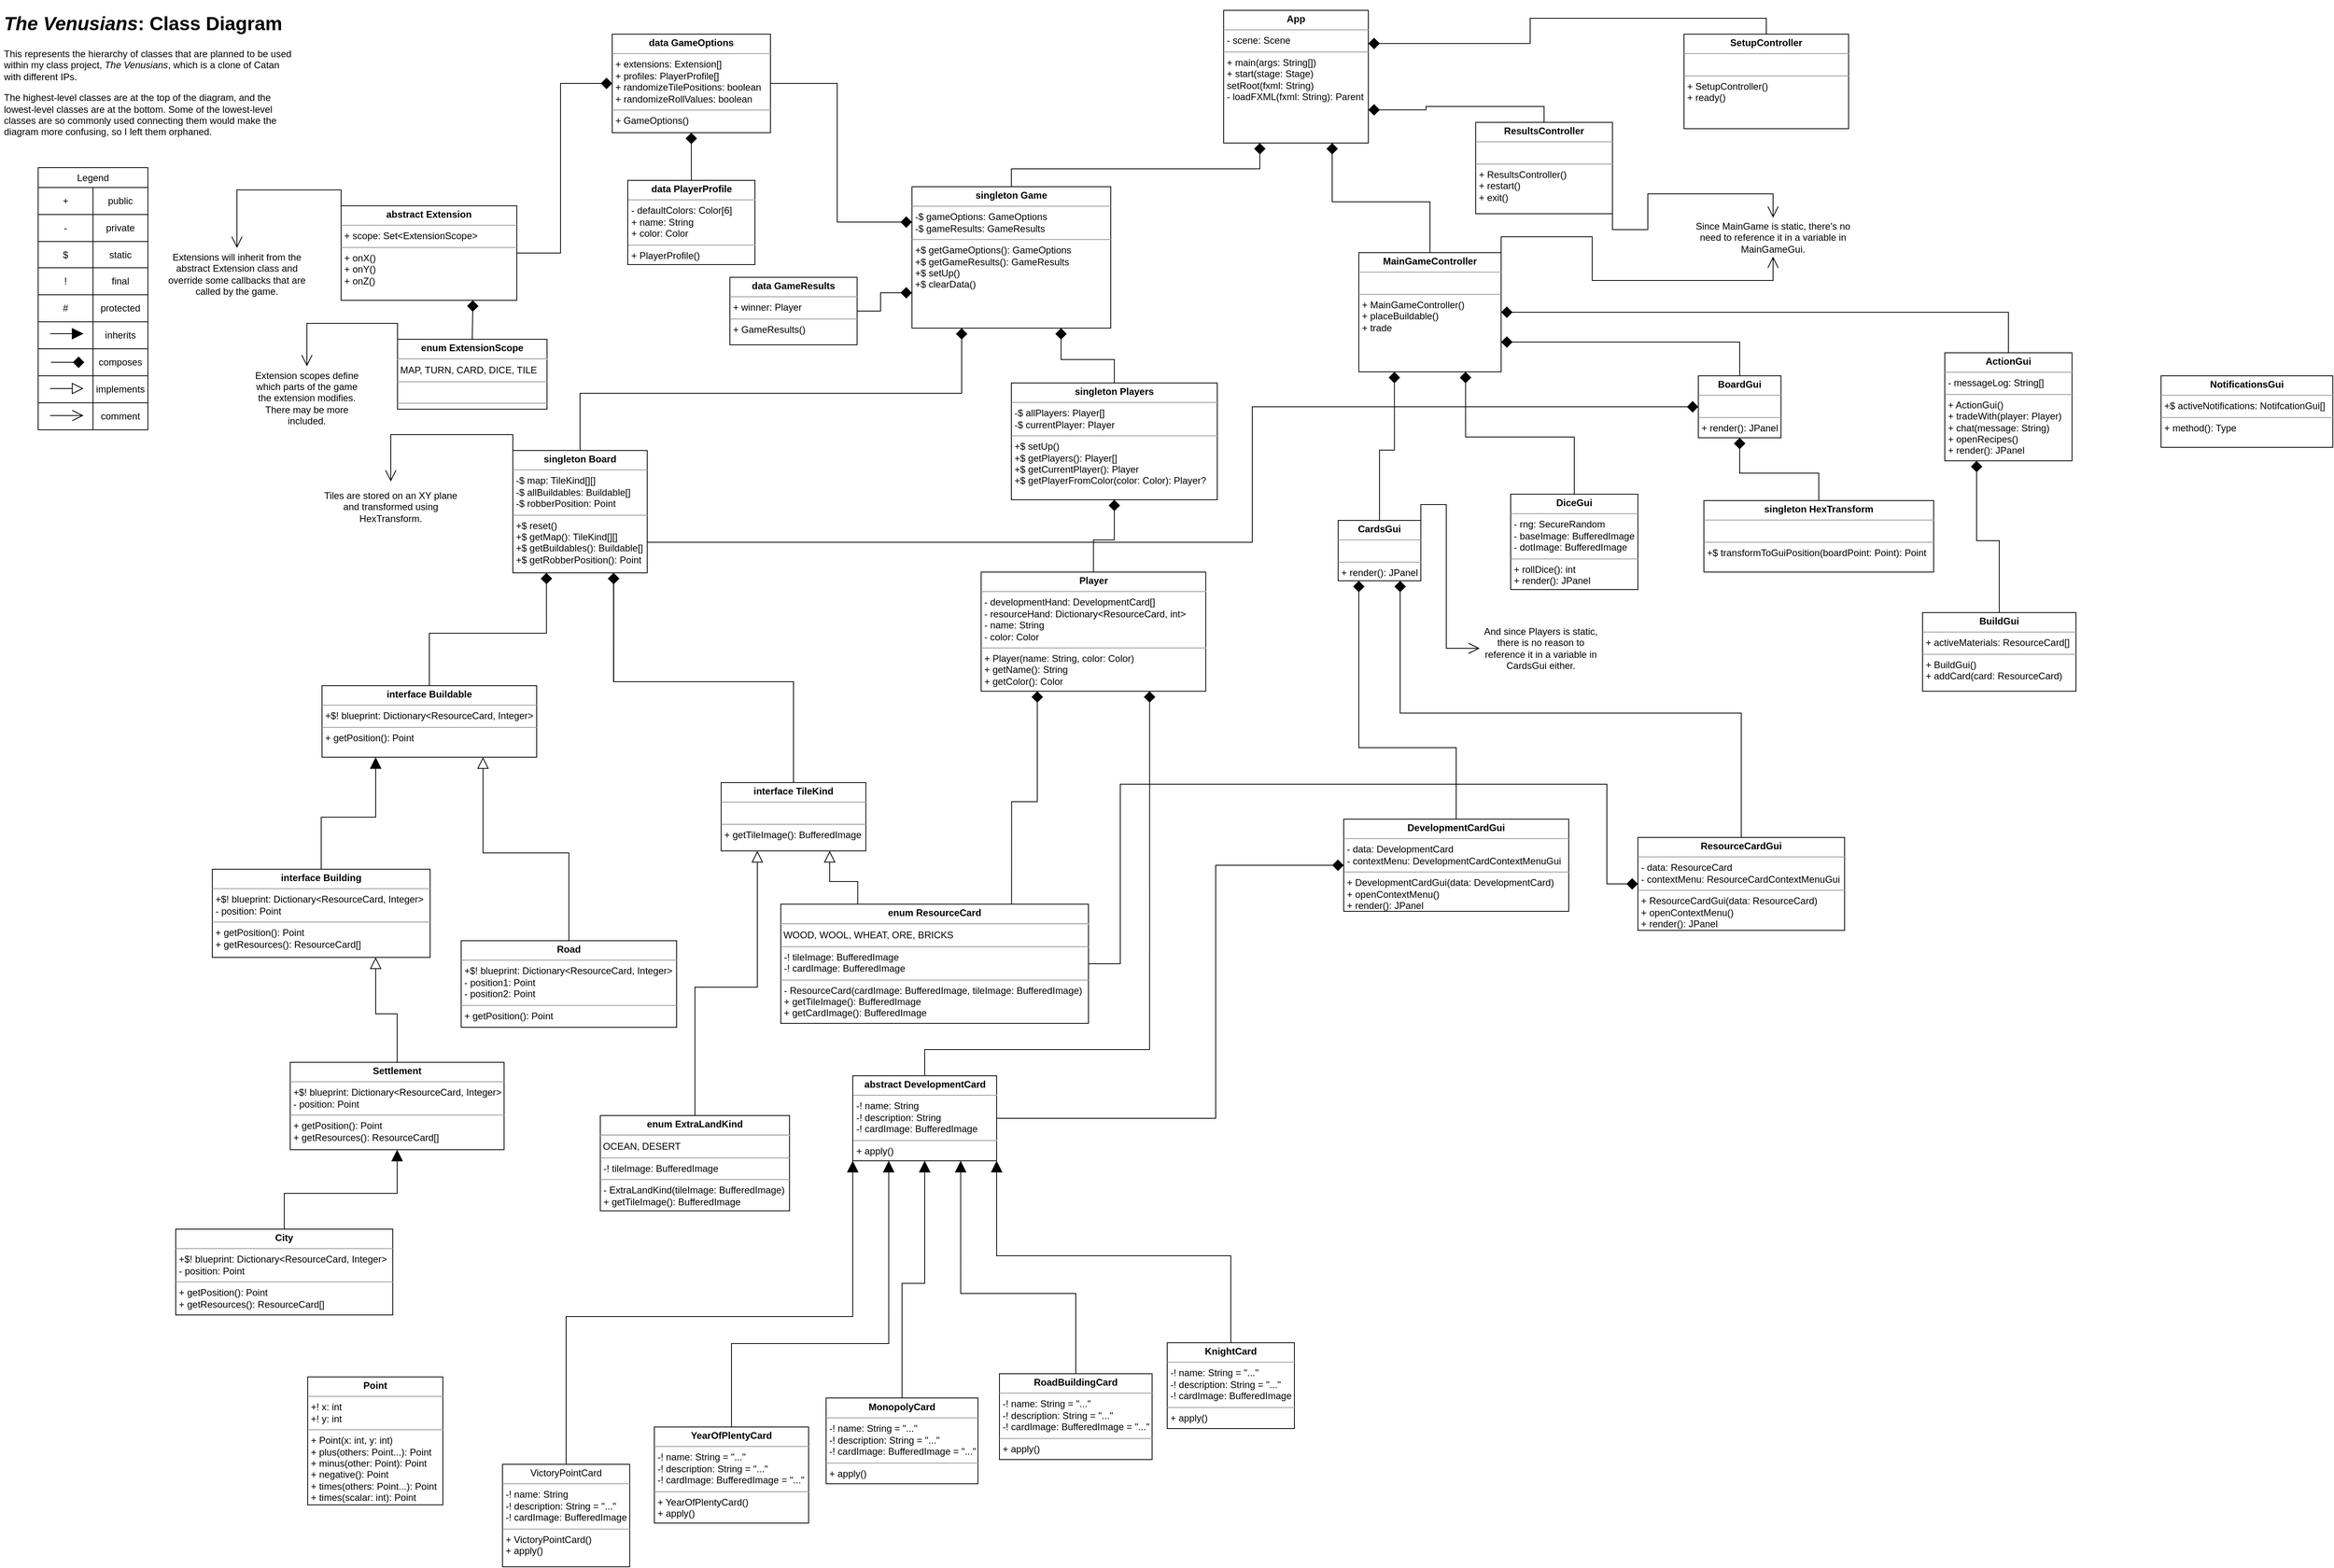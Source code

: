 <mxfile version="15.4.0" type="device"><diagram id="CgwqwNtEmb3e3rUDfWyx" name="Page-1"><mxGraphModel dx="714" dy="535" grid="0" gridSize="10" guides="1" tooltips="1" connect="1" arrows="1" fold="1" page="1" pageScale="1" pageWidth="1654" pageHeight="2338" math="0" shadow="0"><root><mxCell id="0"/><mxCell id="1" parent="0"/><mxCell id="dPyYBW3zbcXBtMufSd-f-1" value="&lt;p style=&quot;margin: 0px ; margin-top: 4px ; text-align: center&quot;&gt;&lt;b&gt;App&lt;/b&gt;&lt;/p&gt;&lt;hr size=&quot;1&quot;&gt;&lt;p style=&quot;margin: 0px ; margin-left: 4px&quot;&gt;- scene: Scene&lt;/p&gt;&lt;hr size=&quot;1&quot;&gt;&lt;p style=&quot;margin: 0px ; margin-left: 4px&quot;&gt;+ main(args: String[])&lt;br&gt;&lt;/p&gt;&lt;p style=&quot;margin: 0px ; margin-left: 4px&quot;&gt;+ start(stage: Stage)&lt;/p&gt;&lt;p style=&quot;margin: 0px ; margin-left: 4px&quot;&gt;setRoot(fxml: String)&lt;/p&gt;&lt;p style=&quot;margin: 0px ; margin-left: 4px&quot;&gt;- loadFXML(fxml: String): Parent&lt;/p&gt;" style="verticalAlign=top;align=left;overflow=fill;fontSize=12;fontFamily=Helvetica;html=1;" parent="1" vertex="1"><mxGeometry x="1558" y="30" width="182" height="167" as="geometry"/></mxCell><mxCell id="dPyYBW3zbcXBtMufSd-f-11" style="edgeStyle=orthogonalEdgeStyle;rounded=0;orthogonalLoop=1;jettySize=auto;html=1;exitX=0.5;exitY=0;exitDx=0;exitDy=0;entryX=0.25;entryY=1;entryDx=0;entryDy=0;endArrow=diamond;endFill=1;startSize=6;endSize=12;" parent="1" source="dPyYBW3zbcXBtMufSd-f-2" target="dPyYBW3zbcXBtMufSd-f-1" edge="1"><mxGeometry relative="1" as="geometry"/></mxCell><mxCell id="dPyYBW3zbcXBtMufSd-f-2" value="&lt;p style=&quot;margin: 0px ; margin-top: 4px ; text-align: center&quot;&gt;&lt;b&gt;singleton Game&lt;/b&gt;&lt;/p&gt;&lt;hr size=&quot;1&quot;&gt;&lt;p style=&quot;margin: 0px ; margin-left: 4px&quot;&gt;-$ gameOptions: GameOptions&lt;/p&gt;&lt;p style=&quot;margin: 0px ; margin-left: 4px&quot;&gt;-$ gameResults: GameResults&lt;/p&gt;&lt;hr size=&quot;1&quot;&gt;&lt;p style=&quot;margin: 0px ; margin-left: 4px&quot;&gt;+$ getGameOptions(): GameOptions&lt;/p&gt;&lt;p style=&quot;margin: 0px ; margin-left: 4px&quot;&gt;+$ getGameResults(): GameResults&lt;/p&gt;&lt;p style=&quot;margin: 0px ; margin-left: 4px&quot;&gt;+$ setUp()&lt;/p&gt;&lt;p style=&quot;margin: 0px ; margin-left: 4px&quot;&gt;+$ clearData()&lt;/p&gt;" style="verticalAlign=top;align=left;overflow=fill;fontSize=12;fontFamily=Helvetica;html=1;" parent="1" vertex="1"><mxGeometry x="1166" y="252" width="250" height="178" as="geometry"/></mxCell><mxCell id="dPyYBW3zbcXBtMufSd-f-10" style="edgeStyle=orthogonalEdgeStyle;rounded=0;orthogonalLoop=1;jettySize=auto;html=1;exitX=0.5;exitY=0;exitDx=0;exitDy=0;entryX=0.25;entryY=1;entryDx=0;entryDy=0;endArrow=diamond;endFill=1;startSize=6;endSize=12;" parent="1" source="dPyYBW3zbcXBtMufSd-f-3" target="dPyYBW3zbcXBtMufSd-f-2" edge="1"><mxGeometry relative="1" as="geometry"/></mxCell><mxCell id="lQb-4pIWXaa014ZYQfIH-14" style="edgeStyle=orthogonalEdgeStyle;rounded=0;orthogonalLoop=1;jettySize=auto;html=1;exitX=1;exitY=0.75;exitDx=0;exitDy=0;entryX=0;entryY=0.5;entryDx=0;entryDy=0;endArrow=diamond;endFill=1;endSize=12;" parent="1" source="dPyYBW3zbcXBtMufSd-f-3" target="dPyYBW3zbcXBtMufSd-f-30" edge="1"><mxGeometry relative="1" as="geometry"><Array as="points"><mxPoint x="1594" y="699"/><mxPoint x="1594" y="529"/></Array></mxGeometry></mxCell><mxCell id="lQb-4pIWXaa014ZYQfIH-18" style="edgeStyle=orthogonalEdgeStyle;rounded=0;orthogonalLoop=1;jettySize=auto;html=1;exitX=0;exitY=0;exitDx=0;exitDy=0;entryX=0.5;entryY=0;entryDx=0;entryDy=0;endArrow=open;endFill=0;endSize=12;" parent="1" source="dPyYBW3zbcXBtMufSd-f-3" target="lQb-4pIWXaa014ZYQfIH-17" edge="1"><mxGeometry relative="1" as="geometry"/></mxCell><mxCell id="dPyYBW3zbcXBtMufSd-f-3" value="&lt;p style=&quot;margin: 0px ; margin-top: 4px ; text-align: center&quot;&gt;&lt;b&gt;singleton Board&lt;/b&gt;&lt;/p&gt;&lt;hr size=&quot;1&quot;&gt;&lt;p style=&quot;margin: 0px ; margin-left: 4px&quot;&gt;-$ map: TileKind[][]&lt;/p&gt;&lt;p style=&quot;margin: 0px ; margin-left: 4px&quot;&gt;-$ allBuildables: Buildable[]&lt;/p&gt;&lt;p style=&quot;margin: 0px ; margin-left: 4px&quot;&gt;-$ robberPosition: Point&lt;/p&gt;&lt;hr size=&quot;1&quot;&gt;&lt;p style=&quot;margin: 0px ; margin-left: 4px&quot;&gt;+$ reset()&lt;/p&gt;&lt;p style=&quot;margin: 0px ; margin-left: 4px&quot;&gt;+$ getMap(): TileKind[][]&lt;/p&gt;&lt;p style=&quot;margin: 0px ; margin-left: 4px&quot;&gt;+$ getBuildables(): Buildable[]&lt;/p&gt;&lt;p style=&quot;margin: 0px ; margin-left: 4px&quot;&gt;+$ getRobberPosition(): Point&lt;/p&gt;" style="verticalAlign=top;align=left;overflow=fill;fontSize=12;fontFamily=Helvetica;html=1;" parent="1" vertex="1"><mxGeometry x="664" y="584" width="169" height="154" as="geometry"/></mxCell><mxCell id="dPyYBW3zbcXBtMufSd-f-7" style="edgeStyle=orthogonalEdgeStyle;rounded=0;orthogonalLoop=1;jettySize=auto;html=1;exitX=0.5;exitY=0;exitDx=0;exitDy=0;entryX=0.5;entryY=1;entryDx=0;entryDy=0;endArrow=diamond;endFill=1;startSize=6;endSize=12;" parent="1" source="dPyYBW3zbcXBtMufSd-f-4" target="dPyYBW3zbcXBtMufSd-f-5" edge="1"><mxGeometry relative="1" as="geometry"/></mxCell><mxCell id="dPyYBW3zbcXBtMufSd-f-4" value="&lt;p style=&quot;margin: 0px ; margin-top: 4px ; text-align: center&quot;&gt;&lt;b&gt;Player&lt;/b&gt;&lt;/p&gt;&lt;hr size=&quot;1&quot;&gt;&lt;p style=&quot;margin: 0px ; margin-left: 4px&quot;&gt;- developmentHand: DevelopmentCard[]&lt;/p&gt;&lt;p style=&quot;margin: 0px ; margin-left: 4px&quot;&gt;- resourceHand: Dictionary&amp;lt;ResourceCard, int&amp;gt;&lt;/p&gt;&lt;p style=&quot;margin: 0px ; margin-left: 4px&quot;&gt;- name: String&lt;/p&gt;&lt;p style=&quot;margin: 0px ; margin-left: 4px&quot;&gt;- color: Color&lt;/p&gt;&lt;hr size=&quot;1&quot;&gt;&lt;p style=&quot;margin: 0px ; margin-left: 4px&quot;&gt;+ Player(name: String, color: Color)&lt;/p&gt;&lt;p style=&quot;margin: 0px ; margin-left: 4px&quot;&gt;+ getName(): String&lt;/p&gt;&lt;p style=&quot;margin: 0px ; margin-left: 4px&quot;&gt;+ getColor(): Color&lt;/p&gt;" style="verticalAlign=top;align=left;overflow=fill;fontSize=12;fontFamily=Helvetica;html=1;" parent="1" vertex="1"><mxGeometry x="1253" y="737" width="282.5" height="150" as="geometry"/></mxCell><mxCell id="dPyYBW3zbcXBtMufSd-f-8" style="edgeStyle=orthogonalEdgeStyle;rounded=0;orthogonalLoop=1;jettySize=auto;html=1;exitX=0.5;exitY=0;exitDx=0;exitDy=0;entryX=0.75;entryY=1;entryDx=0;entryDy=0;endArrow=diamond;endFill=1;startSize=6;endSize=12;" parent="1" source="dPyYBW3zbcXBtMufSd-f-5" target="dPyYBW3zbcXBtMufSd-f-2" edge="1"><mxGeometry relative="1" as="geometry"/></mxCell><mxCell id="dPyYBW3zbcXBtMufSd-f-5" value="&lt;p style=&quot;margin: 0px ; margin-top: 4px ; text-align: center&quot;&gt;&lt;b&gt;singleton Players&lt;/b&gt;&lt;/p&gt;&lt;hr size=&quot;1&quot;&gt;&lt;p style=&quot;margin: 0px ; margin-left: 4px&quot;&gt;-$ allPlayers: Player[]&lt;/p&gt;&lt;p style=&quot;margin: 0px ; margin-left: 4px&quot;&gt;-$ currentPlayer: Player&lt;/p&gt;&lt;hr size=&quot;1&quot;&gt;&lt;p style=&quot;margin: 0px ; margin-left: 4px&quot;&gt;&lt;span&gt;+$ setUp()&lt;/span&gt;&lt;br&gt;&lt;/p&gt;&lt;p style=&quot;margin: 0px ; margin-left: 4px&quot;&gt;+$ getPlayers(): Player[]&lt;/p&gt;&lt;p style=&quot;margin: 0px ; margin-left: 4px&quot;&gt;+$ getCurrentPlayer(): Player&lt;/p&gt;&lt;p style=&quot;margin: 0px ; margin-left: 4px&quot;&gt;+$ getPlayerFromColor(color: Color): Player?&lt;/p&gt;" style="verticalAlign=top;align=left;overflow=fill;fontSize=12;fontFamily=Helvetica;html=1;" parent="1" vertex="1"><mxGeometry x="1291" y="499" width="259" height="147" as="geometry"/></mxCell><mxCell id="dPyYBW3zbcXBtMufSd-f-9" value="&lt;p style=&quot;margin: 0px ; margin-top: 4px ; text-align: center&quot;&gt;&lt;b&gt;Point&lt;/b&gt;&lt;/p&gt;&lt;hr size=&quot;1&quot;&gt;&lt;p style=&quot;margin: 0px ; margin-left: 4px&quot;&gt;+! x: int&lt;/p&gt;&lt;p style=&quot;margin: 0px ; margin-left: 4px&quot;&gt;+! y: int&lt;/p&gt;&lt;hr size=&quot;1&quot;&gt;&lt;p style=&quot;margin: 0px ; margin-left: 4px&quot;&gt;+ Point(x: int, y: int)&lt;/p&gt;&lt;p style=&quot;margin: 0px ; margin-left: 4px&quot;&gt;+ plus(others: Point...): Point&lt;/p&gt;&lt;p style=&quot;margin: 0px ; margin-left: 4px&quot;&gt;+ minus(other: Point): Point&lt;/p&gt;&lt;p style=&quot;margin: 0px ; margin-left: 4px&quot;&gt;+ negative(): Point&lt;/p&gt;&lt;p style=&quot;margin: 0px ; margin-left: 4px&quot;&gt;+ times(others: Point...): Point&lt;/p&gt;&lt;p style=&quot;margin: 0px ; margin-left: 4px&quot;&gt;+ times(scalar: int): Point&lt;/p&gt;" style="verticalAlign=top;align=left;overflow=fill;fontSize=12;fontFamily=Helvetica;html=1;" parent="1" vertex="1"><mxGeometry x="406" y="1750" width="170" height="161" as="geometry"/></mxCell><mxCell id="dPyYBW3zbcXBtMufSd-f-31" style="edgeStyle=orthogonalEdgeStyle;rounded=0;orthogonalLoop=1;jettySize=auto;html=1;exitX=0.5;exitY=0;exitDx=0;exitDy=0;entryX=0.25;entryY=1;entryDx=0;entryDy=0;endArrow=diamond;endFill=1;startSize=6;endSize=12;" parent="1" source="dPyYBW3zbcXBtMufSd-f-13" target="dPyYBW3zbcXBtMufSd-f-3" edge="1"><mxGeometry relative="1" as="geometry"/></mxCell><mxCell id="dPyYBW3zbcXBtMufSd-f-13" value="&lt;p style=&quot;margin: 0px ; margin-top: 4px ; text-align: center&quot;&gt;&lt;b&gt;interface Buildable&lt;/b&gt;&lt;/p&gt;&lt;hr size=&quot;1&quot;&gt;&lt;p style=&quot;margin: 0px ; margin-left: 4px&quot;&gt;&lt;span&gt;+$! blueprint: Dictionary&amp;lt;ResourceCard, Integer&amp;gt;&lt;/span&gt;&lt;br&gt;&lt;/p&gt;&lt;hr size=&quot;1&quot;&gt;&lt;p style=&quot;margin: 0px ; margin-left: 4px&quot;&gt;+ getPosition(): Point&lt;/p&gt;" style="verticalAlign=top;align=left;overflow=fill;fontSize=12;fontFamily=Helvetica;html=1;" parent="1" vertex="1"><mxGeometry x="424" y="880" width="270" height="90" as="geometry"/></mxCell><mxCell id="dPyYBW3zbcXBtMufSd-f-15" style="edgeStyle=orthogonalEdgeStyle;rounded=0;orthogonalLoop=1;jettySize=auto;html=1;exitX=0.5;exitY=0;exitDx=0;exitDy=0;entryX=0.75;entryY=1;entryDx=0;entryDy=0;endArrow=block;endFill=0;startSize=6;endSize=12;" parent="1" source="dPyYBW3zbcXBtMufSd-f-14" target="dPyYBW3zbcXBtMufSd-f-13" edge="1"><mxGeometry relative="1" as="geometry"/></mxCell><mxCell id="dPyYBW3zbcXBtMufSd-f-14" value="&lt;p style=&quot;margin: 0px ; margin-top: 4px ; text-align: center&quot;&gt;&lt;b&gt;Road&lt;/b&gt;&lt;/p&gt;&lt;hr size=&quot;1&quot;&gt;&lt;p style=&quot;margin: 0px ; margin-left: 4px&quot;&gt;&lt;span&gt;+$! blueprint: Dictionary&amp;lt;ResourceCard, Integer&amp;gt;&lt;/span&gt;&lt;br&gt;&lt;/p&gt;&lt;p style=&quot;margin: 0px ; margin-left: 4px&quot;&gt;&lt;span&gt;- position1: Point&lt;/span&gt;&lt;/p&gt;&lt;p style=&quot;margin: 0px ; margin-left: 4px&quot;&gt;&lt;span&gt;- position2: Point&lt;/span&gt;&lt;/p&gt;&lt;hr size=&quot;1&quot;&gt;&lt;p style=&quot;margin: 0px ; margin-left: 4px&quot;&gt;+ getPosition(): Point&lt;/p&gt;" style="verticalAlign=top;align=left;overflow=fill;fontSize=12;fontFamily=Helvetica;html=1;" parent="1" vertex="1"><mxGeometry x="599" y="1201" width="271" height="109" as="geometry"/></mxCell><mxCell id="dPyYBW3zbcXBtMufSd-f-20" style="edgeStyle=orthogonalEdgeStyle;rounded=0;orthogonalLoop=1;jettySize=auto;html=1;exitX=0.5;exitY=0;exitDx=0;exitDy=0;entryX=0.75;entryY=1;entryDx=0;entryDy=0;endArrow=block;endFill=0;startSize=6;endSize=12;" parent="1" source="dPyYBW3zbcXBtMufSd-f-16" target="dPyYBW3zbcXBtMufSd-f-18" edge="1"><mxGeometry relative="1" as="geometry"/></mxCell><mxCell id="dPyYBW3zbcXBtMufSd-f-16" value="&lt;p style=&quot;margin: 0px ; margin-top: 4px ; text-align: center&quot;&gt;&lt;b&gt;Settlement&lt;/b&gt;&lt;/p&gt;&lt;hr size=&quot;1&quot;&gt;&lt;p style=&quot;margin: 0px ; margin-left: 4px&quot;&gt;+$! blueprint: Dictionary&amp;lt;ResourceCard, Integer&amp;gt;&lt;/p&gt;&lt;p style=&quot;margin: 0px ; margin-left: 4px&quot;&gt;- position: Point&lt;/p&gt;&lt;hr size=&quot;1&quot;&gt;&lt;p style=&quot;margin: 0px ; margin-left: 4px&quot;&gt;+ getPosition(): Point&lt;/p&gt;&lt;p style=&quot;margin: 0px ; margin-left: 4px&quot;&gt;+ getResources(): ResourceCard[]&lt;/p&gt;" style="verticalAlign=top;align=left;overflow=fill;fontSize=12;fontFamily=Helvetica;html=1;" parent="1" vertex="1"><mxGeometry x="384" y="1354" width="269" height="110" as="geometry"/></mxCell><mxCell id="dPyYBW3zbcXBtMufSd-f-21" style="edgeStyle=orthogonalEdgeStyle;rounded=0;orthogonalLoop=1;jettySize=auto;html=1;exitX=0.5;exitY=0;exitDx=0;exitDy=0;entryX=0.5;entryY=1;entryDx=0;entryDy=0;endArrow=block;endFill=1;startSize=6;endSize=12;" parent="1" source="dPyYBW3zbcXBtMufSd-f-17" target="dPyYBW3zbcXBtMufSd-f-16" edge="1"><mxGeometry relative="1" as="geometry"/></mxCell><mxCell id="dPyYBW3zbcXBtMufSd-f-17" value="&lt;p style=&quot;margin: 0px ; margin-top: 4px ; text-align: center&quot;&gt;&lt;b&gt;City&lt;/b&gt;&lt;/p&gt;&lt;hr size=&quot;1&quot;&gt;&lt;p style=&quot;margin: 0px ; margin-left: 4px&quot;&gt;+$! blueprint: Dictionary&amp;lt;ResourceCard, Integer&amp;gt;&lt;/p&gt;&lt;p style=&quot;margin: 0px ; margin-left: 4px&quot;&gt;- position: Point&lt;/p&gt;&lt;hr size=&quot;1&quot;&gt;&lt;p style=&quot;margin: 0px ; margin-left: 4px&quot;&gt;+ getPosition(): Point&lt;/p&gt;&lt;p style=&quot;margin: 0px ; margin-left: 4px&quot;&gt;+ getResources(): ResourceCard[]&lt;/p&gt;" style="verticalAlign=top;align=left;overflow=fill;fontSize=12;fontFamily=Helvetica;html=1;" parent="1" vertex="1"><mxGeometry x="240" y="1564" width="273" height="108" as="geometry"/></mxCell><mxCell id="dPyYBW3zbcXBtMufSd-f-19" style="edgeStyle=orthogonalEdgeStyle;rounded=0;orthogonalLoop=1;jettySize=auto;html=1;exitX=0.5;exitY=0;exitDx=0;exitDy=0;entryX=0.25;entryY=1;entryDx=0;entryDy=0;endArrow=block;endFill=1;startSize=6;endSize=12;" parent="1" source="dPyYBW3zbcXBtMufSd-f-18" target="dPyYBW3zbcXBtMufSd-f-13" edge="1"><mxGeometry relative="1" as="geometry"/></mxCell><mxCell id="dPyYBW3zbcXBtMufSd-f-18" value="&lt;p style=&quot;margin: 0px ; margin-top: 4px ; text-align: center&quot;&gt;&lt;b&gt;interface Building&lt;/b&gt;&lt;/p&gt;&lt;hr size=&quot;1&quot;&gt;&lt;p style=&quot;margin: 0px ; margin-left: 4px&quot;&gt;+$! blueprint: Dictionary&amp;lt;ResourceCard, Integer&amp;gt;&lt;/p&gt;&lt;p style=&quot;margin: 0px ; margin-left: 4px&quot;&gt;- position: Point&lt;/p&gt;&lt;hr size=&quot;1&quot;&gt;&lt;p style=&quot;margin: 0px ; margin-left: 4px&quot;&gt;+ getPosition(): Point&lt;/p&gt;&lt;p style=&quot;margin: 0px ; margin-left: 4px&quot;&gt;+ getResources(): ResourceCard[]&lt;/p&gt;" style="verticalAlign=top;align=left;overflow=fill;fontSize=12;fontFamily=Helvetica;html=1;" parent="1" vertex="1"><mxGeometry x="286" y="1111" width="274" height="111" as="geometry"/></mxCell><mxCell id="dPyYBW3zbcXBtMufSd-f-23" style="edgeStyle=orthogonalEdgeStyle;rounded=0;orthogonalLoop=1;jettySize=auto;html=1;exitX=0.5;exitY=0;exitDx=0;exitDy=0;entryX=0.75;entryY=1;entryDx=0;entryDy=0;endArrow=diamond;endFill=1;startSize=6;endSize=12;" parent="1" source="dPyYBW3zbcXBtMufSd-f-22" target="dPyYBW3zbcXBtMufSd-f-1" edge="1"><mxGeometry relative="1" as="geometry"/></mxCell><mxCell id="lQb-4pIWXaa014ZYQfIH-30" style="edgeStyle=orthogonalEdgeStyle;rounded=0;orthogonalLoop=1;jettySize=auto;html=1;exitX=1;exitY=0;exitDx=0;exitDy=0;entryX=0.5;entryY=1;entryDx=0;entryDy=0;endArrow=open;endFill=0;endSize=12;" parent="1" source="dPyYBW3zbcXBtMufSd-f-22" target="lQb-4pIWXaa014ZYQfIH-9" edge="1"><mxGeometry relative="1" as="geometry"/></mxCell><mxCell id="dPyYBW3zbcXBtMufSd-f-22" value="&lt;p style=&quot;margin: 0px ; margin-top: 4px ; text-align: center&quot;&gt;&lt;b&gt;MainGameController&lt;/b&gt;&lt;/p&gt;&lt;hr size=&quot;1&quot;&gt;&lt;p style=&quot;margin: 0px ; margin-left: 4px&quot;&gt;&lt;br&gt;&lt;/p&gt;&lt;hr size=&quot;1&quot;&gt;&lt;p style=&quot;margin: 0px ; margin-left: 4px&quot;&gt;+ MainGameController()&lt;/p&gt;&lt;p style=&quot;margin: 0px ; margin-left: 4px&quot;&gt;+ placeBuildable()&lt;/p&gt;&lt;p style=&quot;margin: 0px ; margin-left: 4px&quot;&gt;+ trade&lt;/p&gt;" style="verticalAlign=top;align=left;overflow=fill;fontSize=12;fontFamily=Helvetica;html=1;" parent="1" vertex="1"><mxGeometry x="1728" y="335" width="179" height="150" as="geometry"/></mxCell><mxCell id="dPyYBW3zbcXBtMufSd-f-27" style="edgeStyle=orthogonalEdgeStyle;rounded=0;orthogonalLoop=1;jettySize=auto;html=1;exitX=0.5;exitY=0;exitDx=0;exitDy=0;entryX=1;entryY=0.25;entryDx=0;entryDy=0;endArrow=diamond;endFill=1;startSize=6;endSize=12;" parent="1" source="dPyYBW3zbcXBtMufSd-f-24" target="dPyYBW3zbcXBtMufSd-f-1" edge="1"><mxGeometry relative="1" as="geometry"/></mxCell><mxCell id="dPyYBW3zbcXBtMufSd-f-24" value="&lt;p style=&quot;margin: 0px ; margin-top: 4px ; text-align: center&quot;&gt;&lt;b&gt;SetupController&lt;/b&gt;&lt;/p&gt;&lt;hr size=&quot;1&quot;&gt;&lt;p style=&quot;margin: 0px ; margin-left: 4px&quot;&gt;&lt;br&gt;&lt;/p&gt;&lt;hr size=&quot;1&quot;&gt;&lt;p style=&quot;margin: 0px ; margin-left: 4px&quot;&gt;+ SetupController()&lt;/p&gt;&lt;p style=&quot;margin: 0px ; margin-left: 4px&quot;&gt;+ ready()&lt;/p&gt;" style="verticalAlign=top;align=left;overflow=fill;fontSize=12;fontFamily=Helvetica;html=1;" parent="1" vertex="1"><mxGeometry x="2137" y="60" width="207" height="119" as="geometry"/></mxCell><mxCell id="dPyYBW3zbcXBtMufSd-f-26" style="edgeStyle=orthogonalEdgeStyle;rounded=0;orthogonalLoop=1;jettySize=auto;html=1;exitX=0.5;exitY=0;exitDx=0;exitDy=0;entryX=1;entryY=0.75;entryDx=0;entryDy=0;endArrow=diamond;endFill=1;startSize=6;endSize=12;" parent="1" source="dPyYBW3zbcXBtMufSd-f-25" target="dPyYBW3zbcXBtMufSd-f-1" edge="1"><mxGeometry relative="1" as="geometry"/></mxCell><mxCell id="um70ZHuYlD0APEIAR8yA-4" value="" style="edgeStyle=orthogonalEdgeStyle;rounded=0;orthogonalLoop=1;jettySize=auto;html=1;endArrow=open;endFill=0;endSize=12;exitX=1;exitY=1;exitDx=0;exitDy=0;" parent="1" source="dPyYBW3zbcXBtMufSd-f-25" target="lQb-4pIWXaa014ZYQfIH-9" edge="1"><mxGeometry relative="1" as="geometry"/></mxCell><mxCell id="dPyYBW3zbcXBtMufSd-f-25" value="&lt;p style=&quot;margin: 0px ; margin-top: 4px ; text-align: center&quot;&gt;&lt;b&gt;ResultsController&lt;/b&gt;&lt;/p&gt;&lt;hr size=&quot;1&quot;&gt;&lt;p style=&quot;margin: 0px ; margin-left: 4px&quot;&gt;&lt;br&gt;&lt;/p&gt;&lt;hr size=&quot;1&quot;&gt;&lt;p style=&quot;margin: 0px ; margin-left: 4px&quot;&gt;+ ResultsController()&lt;/p&gt;&lt;p style=&quot;margin: 0px ; margin-left: 4px&quot;&gt;+ restart()&lt;/p&gt;&lt;p style=&quot;margin: 0px ; margin-left: 4px&quot;&gt;+ exit()&lt;/p&gt;" style="verticalAlign=top;align=left;overflow=fill;fontSize=12;fontFamily=Helvetica;html=1;" parent="1" vertex="1"><mxGeometry x="1875" y="171" width="172" height="115" as="geometry"/></mxCell><mxCell id="dPyYBW3zbcXBtMufSd-f-41" style="edgeStyle=orthogonalEdgeStyle;rounded=0;orthogonalLoop=1;jettySize=auto;html=1;exitX=1;exitY=0.5;exitDx=0;exitDy=0;entryX=0;entryY=0.25;entryDx=0;entryDy=0;endArrow=diamond;endFill=1;startSize=6;endSize=12;" parent="1" source="dPyYBW3zbcXBtMufSd-f-28" target="dPyYBW3zbcXBtMufSd-f-2" edge="1"><mxGeometry relative="1" as="geometry"/></mxCell><mxCell id="dPyYBW3zbcXBtMufSd-f-28" value="&lt;p style=&quot;margin: 0px ; margin-top: 4px ; text-align: center&quot;&gt;&lt;b&gt;data GameOptions&lt;/b&gt;&lt;/p&gt;&lt;hr size=&quot;1&quot;&gt;&lt;p style=&quot;margin: 0px ; margin-left: 4px&quot;&gt;&lt;span&gt;+ extensions: Extension[]&lt;/span&gt;&lt;br&gt;&lt;/p&gt;&lt;p style=&quot;margin: 0px ; margin-left: 4px&quot;&gt;+ profiles: PlayerProfile[]&lt;/p&gt;&lt;p style=&quot;margin: 0px ; margin-left: 4px&quot;&gt;+ randomizeTilePositions: boolean&lt;/p&gt;&lt;p style=&quot;margin: 0px ; margin-left: 4px&quot;&gt;+ randomizeRollValues: boolean&lt;/p&gt;&lt;hr size=&quot;1&quot;&gt;&lt;p style=&quot;margin: 0px ; margin-left: 4px&quot;&gt;+ GameOptions()&lt;/p&gt;" style="verticalAlign=top;align=left;overflow=fill;fontSize=12;fontFamily=Helvetica;html=1;" parent="1" vertex="1"><mxGeometry x="789" y="60" width="199" height="124" as="geometry"/></mxCell><mxCell id="dPyYBW3zbcXBtMufSd-f-42" style="edgeStyle=orthogonalEdgeStyle;rounded=0;orthogonalLoop=1;jettySize=auto;html=1;exitX=1;exitY=0.5;exitDx=0;exitDy=0;entryX=0;entryY=0.75;entryDx=0;entryDy=0;endArrow=diamond;endFill=1;startSize=6;endSize=12;" parent="1" source="dPyYBW3zbcXBtMufSd-f-29" target="dPyYBW3zbcXBtMufSd-f-2" edge="1"><mxGeometry relative="1" as="geometry"/></mxCell><mxCell id="dPyYBW3zbcXBtMufSd-f-29" value="&lt;p style=&quot;margin: 0px ; margin-top: 4px ; text-align: center&quot;&gt;&lt;b&gt;data GameResults&lt;/b&gt;&lt;/p&gt;&lt;hr size=&quot;1&quot;&gt;&lt;p style=&quot;margin: 0px ; margin-left: 4px&quot;&gt;+ winner: Player&lt;/p&gt;&lt;hr size=&quot;1&quot;&gt;&lt;p style=&quot;margin: 0px ; margin-left: 4px&quot;&gt;+ GameResults()&lt;/p&gt;" style="verticalAlign=top;align=left;overflow=fill;fontSize=12;fontFamily=Helvetica;html=1;" parent="1" vertex="1"><mxGeometry x="937" y="366" width="160" height="85" as="geometry"/></mxCell><mxCell id="dPyYBW3zbcXBtMufSd-f-43" style="edgeStyle=orthogonalEdgeStyle;rounded=0;orthogonalLoop=1;jettySize=auto;html=1;exitX=0.5;exitY=0;exitDx=0;exitDy=0;entryX=1;entryY=0.75;entryDx=0;entryDy=0;endArrow=diamond;endFill=1;startSize=6;endSize=12;" parent="1" source="dPyYBW3zbcXBtMufSd-f-30" target="dPyYBW3zbcXBtMufSd-f-22" edge="1"><mxGeometry relative="1" as="geometry"/></mxCell><mxCell id="dPyYBW3zbcXBtMufSd-f-30" value="&lt;p style=&quot;margin: 0px ; margin-top: 4px ; text-align: center&quot;&gt;&lt;b&gt;BoardGui&lt;/b&gt;&lt;/p&gt;&lt;hr size=&quot;1&quot;&gt;&lt;p style=&quot;margin: 0px ; margin-left: 4px&quot;&gt;&lt;br&gt;&lt;/p&gt;&lt;hr size=&quot;1&quot;&gt;&lt;p style=&quot;margin: 0px ; margin-left: 4px&quot;&gt;+ render(): JPanel&lt;/p&gt;" style="verticalAlign=top;align=left;overflow=fill;fontSize=12;fontFamily=Helvetica;html=1;" parent="1" vertex="1"><mxGeometry x="2155" y="490" width="104" height="78" as="geometry"/></mxCell><mxCell id="dPyYBW3zbcXBtMufSd-f-37" style="edgeStyle=orthogonalEdgeStyle;rounded=0;orthogonalLoop=1;jettySize=auto;html=1;exitX=0.25;exitY=0;exitDx=0;exitDy=0;entryX=0.75;entryY=1;entryDx=0;entryDy=0;endArrow=block;endFill=0;startSize=6;endSize=12;" parent="1" source="dPyYBW3zbcXBtMufSd-f-32" target="dPyYBW3zbcXBtMufSd-f-35" edge="1"><mxGeometry relative="1" as="geometry"/></mxCell><mxCell id="dPyYBW3zbcXBtMufSd-f-51" style="edgeStyle=orthogonalEdgeStyle;rounded=0;orthogonalLoop=1;jettySize=auto;html=1;exitX=0.75;exitY=0;exitDx=0;exitDy=0;entryX=0.25;entryY=1;entryDx=0;entryDy=0;endArrow=diamond;endFill=1;startSize=6;endSize=12;" parent="1" source="dPyYBW3zbcXBtMufSd-f-32" target="dPyYBW3zbcXBtMufSd-f-4" edge="1"><mxGeometry relative="1" as="geometry"/></mxCell><mxCell id="lQb-4pIWXaa014ZYQfIH-6" style="edgeStyle=orthogonalEdgeStyle;rounded=0;orthogonalLoop=1;jettySize=auto;html=1;exitX=1;exitY=0.5;exitDx=0;exitDy=0;entryX=0;entryY=0.5;entryDx=0;entryDy=0;endArrow=diamond;endFill=1;endSize=12;" parent="1" source="dPyYBW3zbcXBtMufSd-f-32" target="lQb-4pIWXaa014ZYQfIH-2" edge="1"><mxGeometry relative="1" as="geometry"><Array as="points"><mxPoint x="1428" y="1230"/><mxPoint x="1428" y="1004"/><mxPoint x="2040" y="1004"/><mxPoint x="2040" y="1130"/></Array></mxGeometry></mxCell><mxCell id="dPyYBW3zbcXBtMufSd-f-32" value="&lt;p style=&quot;margin: 0px ; margin-top: 4px ; text-align: center&quot;&gt;&lt;b&gt;enum ResourceCard&lt;/b&gt;&lt;/p&gt;&lt;hr&gt;&amp;nbsp;WOOD, WOOL, WHEAT, ORE, BRICKS&lt;hr size=&quot;1&quot;&gt;&lt;p style=&quot;margin: 0px ; margin-left: 4px&quot;&gt;-! tileImage: BufferedImage&lt;/p&gt;&lt;p style=&quot;margin: 0px ; margin-left: 4px&quot;&gt;-! cardImage: BufferedImage&lt;/p&gt;&lt;hr size=&quot;1&quot;&gt;&lt;p style=&quot;margin: 0px ; margin-left: 4px&quot;&gt;- ResourceCard(cardImage: BufferedImage, tileImage: BufferedImage)&lt;/p&gt;&lt;p style=&quot;margin: 0px ; margin-left: 4px&quot;&gt;+ getTileImage(): BufferedImage&lt;/p&gt;&lt;p style=&quot;margin: 0px ; margin-left: 4px&quot;&gt;+ getCardImage(): BufferedImage&lt;/p&gt;" style="verticalAlign=top;align=left;overflow=fill;fontSize=12;fontFamily=Helvetica;html=1;" parent="1" vertex="1"><mxGeometry x="1001" y="1155" width="387" height="150" as="geometry"/></mxCell><mxCell id="dPyYBW3zbcXBtMufSd-f-52" style="edgeStyle=orthogonalEdgeStyle;rounded=0;orthogonalLoop=1;jettySize=auto;html=1;exitX=0.5;exitY=0;exitDx=0;exitDy=0;entryX=0.75;entryY=1;entryDx=0;entryDy=0;endArrow=diamond;endFill=1;startSize=6;endSize=12;" parent="1" source="dPyYBW3zbcXBtMufSd-f-33" target="dPyYBW3zbcXBtMufSd-f-4" edge="1"><mxGeometry relative="1" as="geometry"><Array as="points"><mxPoint x="1182" y="1338"/><mxPoint x="1465" y="1338"/></Array></mxGeometry></mxCell><mxCell id="lQb-4pIWXaa014ZYQfIH-5" style="edgeStyle=orthogonalEdgeStyle;rounded=0;orthogonalLoop=1;jettySize=auto;html=1;exitX=1;exitY=0.5;exitDx=0;exitDy=0;entryX=0;entryY=0.5;entryDx=0;entryDy=0;endArrow=diamond;endFill=1;endSize=12;" parent="1" source="dPyYBW3zbcXBtMufSd-f-33" target="dPyYBW3zbcXBtMufSd-f-48" edge="1"><mxGeometry relative="1" as="geometry"><Array as="points"><mxPoint x="1548" y="1425"/><mxPoint x="1548" y="1106"/></Array></mxGeometry></mxCell><mxCell id="dPyYBW3zbcXBtMufSd-f-33" value="&lt;p style=&quot;margin: 0px ; margin-top: 4px ; text-align: center&quot;&gt;&lt;b&gt;abstract DevelopmentCard&lt;/b&gt;&lt;/p&gt;&lt;hr size=&quot;1&quot;&gt;&lt;p style=&quot;margin: 0px ; margin-left: 4px&quot;&gt;-! name: String&lt;/p&gt;&lt;p style=&quot;margin: 0px ; margin-left: 4px&quot;&gt;-! description: String&lt;/p&gt;&lt;p style=&quot;margin: 0px ; margin-left: 4px&quot;&gt;-! cardImage: BufferedImage&lt;/p&gt;&lt;hr size=&quot;1&quot;&gt;&lt;p style=&quot;margin: 0px ; margin-left: 4px&quot;&gt;+ apply()&lt;/p&gt;" style="verticalAlign=top;align=left;overflow=fill;fontSize=12;fontFamily=Helvetica;html=1;" parent="1" vertex="1"><mxGeometry x="1091.5" y="1371" width="181" height="107" as="geometry"/></mxCell><mxCell id="dPyYBW3zbcXBtMufSd-f-49" style="edgeStyle=orthogonalEdgeStyle;rounded=0;orthogonalLoop=1;jettySize=auto;html=1;exitX=0.5;exitY=0;exitDx=0;exitDy=0;entryX=0.25;entryY=1;entryDx=0;entryDy=0;endArrow=block;endFill=0;startSize=6;endSize=12;" parent="1" source="dPyYBW3zbcXBtMufSd-f-34" target="dPyYBW3zbcXBtMufSd-f-35" edge="1"><mxGeometry relative="1" as="geometry"/></mxCell><mxCell id="dPyYBW3zbcXBtMufSd-f-34" value="&lt;p style=&quot;margin: 0px ; margin-top: 4px ; text-align: center&quot;&gt;&lt;b&gt;enum ExtraLandKind&lt;/b&gt;&lt;/p&gt;&lt;hr&gt;&amp;nbsp;OCEAN, DESERT&lt;hr size=&quot;1&quot;&gt;&lt;p style=&quot;margin: 0px ; margin-left: 4px&quot;&gt;-! tileImage: BufferedImage&lt;/p&gt;&lt;hr size=&quot;1&quot;&gt;&lt;p style=&quot;margin: 0px ; margin-left: 4px&quot;&gt;- ExtraLandKind(tileImage: BufferedImage)&lt;/p&gt;&lt;p style=&quot;margin: 0px ; margin-left: 4px&quot;&gt;+ getTileImage(): BufferedImage&lt;/p&gt;" style="verticalAlign=top;align=left;overflow=fill;fontSize=12;fontFamily=Helvetica;html=1;" parent="1" vertex="1"><mxGeometry x="774" y="1421" width="238" height="120" as="geometry"/></mxCell><mxCell id="dPyYBW3zbcXBtMufSd-f-50" style="edgeStyle=orthogonalEdgeStyle;rounded=0;orthogonalLoop=1;jettySize=auto;html=1;exitX=0.5;exitY=0;exitDx=0;exitDy=0;entryX=0.75;entryY=1;entryDx=0;entryDy=0;endArrow=diamond;endFill=1;startSize=6;endSize=12;" parent="1" source="dPyYBW3zbcXBtMufSd-f-35" target="dPyYBW3zbcXBtMufSd-f-3" edge="1"><mxGeometry relative="1" as="geometry"><mxPoint x="872" y="958" as="targetPoint"/></mxGeometry></mxCell><mxCell id="dPyYBW3zbcXBtMufSd-f-35" value="&lt;p style=&quot;margin: 0px ; margin-top: 4px ; text-align: center&quot;&gt;&lt;b&gt;interface TileKind&lt;/b&gt;&lt;/p&gt;&lt;hr size=&quot;1&quot;&gt;&lt;p style=&quot;margin: 0px ; margin-left: 4px&quot;&gt;&lt;br&gt;&lt;/p&gt;&lt;hr size=&quot;1&quot;&gt;&lt;p style=&quot;margin: 0px ; margin-left: 4px&quot;&gt;+ getTileImage(): BufferedImage&lt;/p&gt;" style="verticalAlign=top;align=left;overflow=fill;fontSize=12;fontFamily=Helvetica;html=1;" parent="1" vertex="1"><mxGeometry x="926" y="1002" width="182" height="86" as="geometry"/></mxCell><mxCell id="dPyYBW3zbcXBtMufSd-f-45" style="edgeStyle=orthogonalEdgeStyle;rounded=0;orthogonalLoop=1;jettySize=auto;html=1;exitX=0.5;exitY=0;exitDx=0;exitDy=0;entryX=0.25;entryY=1;entryDx=0;entryDy=0;endArrow=diamond;endFill=1;startSize=6;endSize=12;" parent="1" source="dPyYBW3zbcXBtMufSd-f-44" target="dPyYBW3zbcXBtMufSd-f-22" edge="1"><mxGeometry relative="1" as="geometry"/></mxCell><mxCell id="lQb-4pIWXaa014ZYQfIH-16" style="edgeStyle=orthogonalEdgeStyle;rounded=0;orthogonalLoop=1;jettySize=auto;html=1;exitX=1;exitY=0;exitDx=0;exitDy=0;entryX=0;entryY=0.5;entryDx=0;entryDy=0;endArrow=open;endFill=0;endSize=12;" parent="1" source="dPyYBW3zbcXBtMufSd-f-44" target="lQb-4pIWXaa014ZYQfIH-15" edge="1"><mxGeometry relative="1" as="geometry"/></mxCell><mxCell id="dPyYBW3zbcXBtMufSd-f-44" value="&lt;p style=&quot;margin: 0px ; margin-top: 4px ; text-align: center&quot;&gt;&lt;b&gt;CardsGui&lt;/b&gt;&lt;/p&gt;&lt;hr size=&quot;1&quot;&gt;&lt;p style=&quot;margin: 0px ; margin-left: 4px&quot;&gt;&lt;br&gt;&lt;/p&gt;&lt;hr size=&quot;1&quot;&gt;&lt;p style=&quot;margin: 0px ; margin-left: 4px&quot;&gt;&lt;span&gt;+ render(): JPanel&lt;/span&gt;&lt;/p&gt;" style="verticalAlign=top;align=left;overflow=fill;fontSize=12;fontFamily=Helvetica;html=1;" parent="1" vertex="1"><mxGeometry x="1702" y="672" width="104" height="76" as="geometry"/></mxCell><mxCell id="dPyYBW3zbcXBtMufSd-f-47" style="edgeStyle=orthogonalEdgeStyle;rounded=0;orthogonalLoop=1;jettySize=auto;html=1;exitX=0.5;exitY=0;exitDx=0;exitDy=0;entryX=0.75;entryY=1;entryDx=0;entryDy=0;endArrow=diamond;endFill=1;startSize=6;endSize=12;" parent="1" source="dPyYBW3zbcXBtMufSd-f-46" target="dPyYBW3zbcXBtMufSd-f-22" edge="1"><mxGeometry relative="1" as="geometry"/></mxCell><mxCell id="dPyYBW3zbcXBtMufSd-f-46" value="&lt;p style=&quot;margin: 0px ; margin-top: 4px ; text-align: center&quot;&gt;&lt;b&gt;DiceGui&lt;/b&gt;&lt;/p&gt;&lt;hr size=&quot;1&quot;&gt;&lt;p style=&quot;margin: 0px ; margin-left: 4px&quot;&gt;- rng: SecureRandom&lt;/p&gt;&lt;p style=&quot;margin: 0px ; margin-left: 4px&quot;&gt;- baseImage: BufferedImage&lt;/p&gt;&lt;p style=&quot;margin: 0px ; margin-left: 4px&quot;&gt;- dotImage: BufferedImage&lt;/p&gt;&lt;hr size=&quot;1&quot;&gt;&lt;p style=&quot;margin: 0px ; margin-left: 4px&quot;&gt;+ rollDice(): int&lt;/p&gt;&lt;p style=&quot;margin: 0px ; margin-left: 4px&quot;&gt;+ render(): JPanel&lt;/p&gt;" style="verticalAlign=top;align=left;overflow=fill;fontSize=12;fontFamily=Helvetica;html=1;" parent="1" vertex="1"><mxGeometry x="1919" y="639" width="160" height="120" as="geometry"/></mxCell><mxCell id="lQb-4pIWXaa014ZYQfIH-4" style="edgeStyle=orthogonalEdgeStyle;rounded=0;orthogonalLoop=1;jettySize=auto;html=1;exitX=0.5;exitY=0;exitDx=0;exitDy=0;entryX=0.25;entryY=1;entryDx=0;entryDy=0;endArrow=diamond;endFill=1;endSize=12;" parent="1" source="dPyYBW3zbcXBtMufSd-f-48" target="dPyYBW3zbcXBtMufSd-f-44" edge="1"><mxGeometry relative="1" as="geometry"><Array as="points"><mxPoint x="1851" y="958"/><mxPoint x="1728" y="958"/></Array></mxGeometry></mxCell><mxCell id="dPyYBW3zbcXBtMufSd-f-48" value="&lt;p style=&quot;margin: 0px ; margin-top: 4px ; text-align: center&quot;&gt;&lt;b&gt;DevelopmentCardGui&lt;/b&gt;&lt;/p&gt;&lt;hr size=&quot;1&quot;&gt;&lt;p style=&quot;margin: 0px ; margin-left: 4px&quot;&gt;- data: DevelopmentCard&lt;/p&gt;&lt;p style=&quot;margin: 0px ; margin-left: 4px&quot;&gt;- contextMenu: DevelopmentCardContextMenuGui&lt;/p&gt;&lt;hr size=&quot;1&quot;&gt;&lt;p style=&quot;margin: 0px ; margin-left: 4px&quot;&gt;+ DevelopmentCardGui(data: DevelopmentCard)&lt;/p&gt;&lt;p style=&quot;margin: 0px ; margin-left: 4px&quot;&gt;+ openContextMenu()&lt;/p&gt;&lt;p style=&quot;margin: 0px ; margin-left: 4px&quot;&gt;+ render(): JPanel&lt;/p&gt;" style="verticalAlign=top;align=left;overflow=fill;fontSize=12;fontFamily=Helvetica;html=1;" parent="1" vertex="1"><mxGeometry x="1709" y="1048" width="283" height="116" as="geometry"/></mxCell><mxCell id="dPyYBW3zbcXBtMufSd-f-62" style="edgeStyle=orthogonalEdgeStyle;rounded=0;orthogonalLoop=1;jettySize=auto;html=1;exitX=0.5;exitY=0;exitDx=0;exitDy=0;entryX=1;entryY=1;entryDx=0;entryDy=0;endArrow=block;endFill=1;startSize=6;endSize=12;" parent="1" source="dPyYBW3zbcXBtMufSd-f-53" target="dPyYBW3zbcXBtMufSd-f-33" edge="1"><mxGeometry relative="1" as="geometry"/></mxCell><mxCell id="dPyYBW3zbcXBtMufSd-f-53" value="&lt;p style=&quot;margin: 0px ; margin-top: 4px ; text-align: center&quot;&gt;&lt;b&gt;KnightCard&lt;/b&gt;&lt;/p&gt;&lt;hr size=&quot;1&quot;&gt;&lt;p style=&quot;margin: 0px ; margin-left: 4px&quot;&gt;&lt;span&gt;-! name: String = &quot;...&quot;&lt;/span&gt;&lt;br&gt;&lt;/p&gt;&lt;p style=&quot;margin: 0px ; margin-left: 4px&quot;&gt;-! description: String = &quot;...&quot;&lt;/p&gt;&lt;p style=&quot;margin: 0px ; margin-left: 4px&quot;&gt;-! cardImage: BufferedImage&lt;/p&gt;&lt;hr size=&quot;1&quot;&gt;&lt;p style=&quot;margin: 0px ; margin-left: 4px&quot;&gt;+ apply()&lt;/p&gt;" style="verticalAlign=top;align=left;overflow=fill;fontSize=12;fontFamily=Helvetica;html=1;" parent="1" vertex="1"><mxGeometry x="1487" y="1707" width="160" height="108" as="geometry"/></mxCell><mxCell id="dPyYBW3zbcXBtMufSd-f-63" style="edgeStyle=orthogonalEdgeStyle;rounded=0;orthogonalLoop=1;jettySize=auto;html=1;exitX=0.5;exitY=0;exitDx=0;exitDy=0;entryX=0.75;entryY=1;entryDx=0;entryDy=0;endArrow=block;endFill=1;startSize=6;endSize=12;" parent="1" source="dPyYBW3zbcXBtMufSd-f-58" target="dPyYBW3zbcXBtMufSd-f-33" edge="1"><mxGeometry relative="1" as="geometry"><Array as="points"><mxPoint x="1372" y="1645"/><mxPoint x="1227" y="1645"/></Array></mxGeometry></mxCell><mxCell id="dPyYBW3zbcXBtMufSd-f-58" value="&lt;p style=&quot;margin: 0px ; margin-top: 4px ; text-align: center&quot;&gt;&lt;b&gt;RoadBuildingCard&lt;/b&gt;&lt;/p&gt;&lt;hr size=&quot;1&quot;&gt;&lt;p style=&quot;margin: 0px ; margin-left: 4px&quot;&gt;&lt;span&gt;-! name: String = &quot;...&quot;&lt;/span&gt;&lt;br&gt;&lt;/p&gt;&lt;p style=&quot;margin: 0px ; margin-left: 4px&quot;&gt;-! description: String = &quot;...&quot;&lt;/p&gt;&lt;p style=&quot;margin: 0px ; margin-left: 4px&quot;&gt;-! cardImage: BufferedImage = &quot;...&quot;&lt;/p&gt;&lt;hr size=&quot;1&quot;&gt;&lt;p style=&quot;margin: 0px ; margin-left: 4px&quot;&gt;+ apply()&lt;/p&gt;" style="verticalAlign=top;align=left;overflow=fill;fontSize=12;fontFamily=Helvetica;html=1;" parent="1" vertex="1"><mxGeometry x="1276" y="1746" width="192" height="108" as="geometry"/></mxCell><mxCell id="dPyYBW3zbcXBtMufSd-f-64" style="edgeStyle=orthogonalEdgeStyle;rounded=0;orthogonalLoop=1;jettySize=auto;html=1;exitX=0.5;exitY=0;exitDx=0;exitDy=0;entryX=0.5;entryY=1;entryDx=0;entryDy=0;endArrow=block;endFill=1;startSize=6;endSize=12;" parent="1" source="dPyYBW3zbcXBtMufSd-f-59" target="dPyYBW3zbcXBtMufSd-f-33" edge="1"><mxGeometry relative="1" as="geometry"/></mxCell><mxCell id="dPyYBW3zbcXBtMufSd-f-59" value="&lt;p style=&quot;margin: 0px ; margin-top: 4px ; text-align: center&quot;&gt;&lt;b&gt;MonopolyCard&lt;/b&gt;&lt;/p&gt;&lt;hr size=&quot;1&quot;&gt;&lt;p style=&quot;margin: 0px ; margin-left: 4px&quot;&gt;&lt;span&gt;-! name: String = &quot;...&quot;&lt;/span&gt;&lt;br&gt;&lt;/p&gt;&lt;p style=&quot;margin: 0px ; margin-left: 4px&quot;&gt;-! description: String = &quot;...&quot;&lt;/p&gt;&lt;p style=&quot;margin: 0px ; margin-left: 4px&quot;&gt;-! cardImage: BufferedImage = &quot;...&quot;&lt;/p&gt;&lt;hr size=&quot;1&quot;&gt;&lt;p style=&quot;margin: 0px ; margin-left: 4px&quot;&gt;+ apply()&lt;/p&gt;" style="verticalAlign=top;align=left;overflow=fill;fontSize=12;fontFamily=Helvetica;html=1;" parent="1" vertex="1"><mxGeometry x="1058" y="1776.5" width="191" height="108" as="geometry"/></mxCell><mxCell id="dPyYBW3zbcXBtMufSd-f-65" style="edgeStyle=orthogonalEdgeStyle;rounded=0;orthogonalLoop=1;jettySize=auto;html=1;exitX=0.5;exitY=0;exitDx=0;exitDy=0;entryX=0.25;entryY=1;entryDx=0;entryDy=0;endArrow=block;endFill=1;startSize=6;endSize=12;" parent="1" source="dPyYBW3zbcXBtMufSd-f-60" target="dPyYBW3zbcXBtMufSd-f-33" edge="1"><mxGeometry relative="1" as="geometry"><Array as="points"><mxPoint x="939" y="1708"/><mxPoint x="1137" y="1708"/></Array></mxGeometry></mxCell><mxCell id="dPyYBW3zbcXBtMufSd-f-60" value="&lt;p style=&quot;margin: 0px ; margin-top: 4px ; text-align: center&quot;&gt;&lt;b&gt;YearOfPlentyCard&lt;/b&gt;&lt;/p&gt;&lt;hr size=&quot;1&quot;&gt;&lt;p style=&quot;margin: 0px ; margin-left: 4px&quot;&gt;&lt;span&gt;-! name: String = &quot;...&quot;&lt;/span&gt;&lt;br&gt;&lt;/p&gt;&lt;p style=&quot;margin: 0px ; margin-left: 4px&quot;&gt;-! description: String = &quot;...&quot;&lt;/p&gt;&lt;p style=&quot;margin: 0px ; margin-left: 4px&quot;&gt;-! cardImage: BufferedImage = &quot;...&quot;&lt;/p&gt;&lt;hr size=&quot;1&quot;&gt;&lt;p style=&quot;margin: 0px ; margin-left: 4px&quot;&gt;+ YearOfPlentyCard()&lt;/p&gt;&lt;p style=&quot;margin: 0px ; margin-left: 4px&quot;&gt;+ apply()&lt;/p&gt;" style="verticalAlign=top;align=left;overflow=fill;fontSize=12;fontFamily=Helvetica;html=1;" parent="1" vertex="1"><mxGeometry x="842" y="1813" width="194" height="121" as="geometry"/></mxCell><mxCell id="dPyYBW3zbcXBtMufSd-f-66" style="edgeStyle=orthogonalEdgeStyle;rounded=0;orthogonalLoop=1;jettySize=auto;html=1;exitX=0.5;exitY=0;exitDx=0;exitDy=0;entryX=0;entryY=1;entryDx=0;entryDy=0;endArrow=block;endFill=1;startSize=6;endSize=12;" parent="1" source="dPyYBW3zbcXBtMufSd-f-61" target="dPyYBW3zbcXBtMufSd-f-33" edge="1"><mxGeometry relative="1" as="geometry"/></mxCell><mxCell id="dPyYBW3zbcXBtMufSd-f-61" value="&lt;p style=&quot;margin: 0px ; margin-top: 4px ; text-align: center&quot;&gt;VictoryPointCard&lt;/p&gt;&lt;hr size=&quot;1&quot;&gt;&lt;p style=&quot;margin: 0px ; margin-left: 4px&quot;&gt;&lt;span&gt;-! name: String&lt;/span&gt;&lt;br&gt;&lt;/p&gt;&lt;p style=&quot;margin: 0px ; margin-left: 4px&quot;&gt;-! description: String = &quot;...&quot;&lt;/p&gt;&lt;p style=&quot;margin: 0px ; margin-left: 4px&quot;&gt;-! cardImage: BufferedImage&lt;/p&gt;&lt;hr size=&quot;1&quot;&gt;&lt;p style=&quot;margin: 0px ; margin-left: 4px&quot;&gt;+ VictoryPointCard()&lt;/p&gt;&lt;p style=&quot;margin: 0px ; margin-left: 4px&quot;&gt;+ apply()&lt;/p&gt;" style="verticalAlign=top;align=left;overflow=fill;fontSize=12;fontFamily=Helvetica;html=1;" parent="1" vertex="1"><mxGeometry x="651" y="1860" width="160" height="129" as="geometry"/></mxCell><mxCell id="lQb-4pIWXaa014ZYQfIH-7" style="edgeStyle=orthogonalEdgeStyle;rounded=0;orthogonalLoop=1;jettySize=auto;html=1;exitX=0.5;exitY=0;exitDx=0;exitDy=0;entryX=0.75;entryY=1;entryDx=0;entryDy=0;endArrow=diamond;endFill=1;endSize=12;" parent="1" source="lQb-4pIWXaa014ZYQfIH-2" target="dPyYBW3zbcXBtMufSd-f-44" edge="1"><mxGeometry relative="1" as="geometry"/></mxCell><mxCell id="lQb-4pIWXaa014ZYQfIH-2" value="&lt;p style=&quot;margin: 0px ; margin-top: 4px ; text-align: center&quot;&gt;&lt;b&gt;ResourceCardGui&lt;/b&gt;&lt;/p&gt;&lt;hr size=&quot;1&quot;&gt;&lt;p style=&quot;margin: 0px ; margin-left: 4px&quot;&gt;- data: ResourceCard&lt;/p&gt;&lt;p style=&quot;margin: 0px ; margin-left: 4px&quot;&gt;- contextMenu: ResourceCardContextMenuGui&lt;/p&gt;&lt;hr size=&quot;1&quot;&gt;&lt;p style=&quot;margin: 0px ; margin-left: 4px&quot;&gt;+ ResourceCardGui(data: ResourceCard)&lt;/p&gt;&lt;p style=&quot;margin: 0px ; margin-left: 4px&quot;&gt;+ openContextMenu()&lt;/p&gt;&lt;p style=&quot;margin: 0px ; margin-left: 4px&quot;&gt;+ render(): JPanel&lt;/p&gt;" style="verticalAlign=top;align=left;overflow=fill;fontSize=12;fontFamily=Helvetica;html=1;" parent="1" vertex="1"><mxGeometry x="2079" y="1071" width="260" height="117" as="geometry"/></mxCell><mxCell id="lQb-4pIWXaa014ZYQfIH-9" value="Since MainGame is static, there's no need to reference it in a variable in MainGameGui." style="text;html=1;strokeColor=none;fillColor=none;align=center;verticalAlign=middle;whiteSpace=wrap;rounded=0;" parent="1" vertex="1"><mxGeometry x="2146" y="291" width="206" height="49" as="geometry"/></mxCell><mxCell id="lQb-4pIWXaa014ZYQfIH-15" value="And since Players is static, there is no reason to reference it in a variable in CardsGui either." style="text;html=1;strokeColor=none;fillColor=none;align=center;verticalAlign=middle;whiteSpace=wrap;rounded=0;" parent="1" vertex="1"><mxGeometry x="1880" y="802" width="154" height="62" as="geometry"/></mxCell><mxCell id="lQb-4pIWXaa014ZYQfIH-17" value="Tiles are stored on an XY plane and transformed using HexTransform." style="text;html=1;strokeColor=none;fillColor=none;align=center;verticalAlign=middle;whiteSpace=wrap;rounded=0;" parent="1" vertex="1"><mxGeometry x="424" y="623" width="173" height="64" as="geometry"/></mxCell><mxCell id="lQb-4pIWXaa014ZYQfIH-20" style="edgeStyle=orthogonalEdgeStyle;rounded=0;orthogonalLoop=1;jettySize=auto;html=1;exitX=0.5;exitY=0;exitDx=0;exitDy=0;entryX=0.5;entryY=1;entryDx=0;entryDy=0;endArrow=diamond;endFill=1;endSize=12;" parent="1" source="lQb-4pIWXaa014ZYQfIH-19" target="dPyYBW3zbcXBtMufSd-f-30" edge="1"><mxGeometry relative="1" as="geometry"/></mxCell><mxCell id="lQb-4pIWXaa014ZYQfIH-19" value="&lt;p style=&quot;margin: 0px ; margin-top: 4px ; text-align: center&quot;&gt;&lt;b&gt;singleton HexTransform&lt;/b&gt;&lt;/p&gt;&lt;hr size=&quot;1&quot;&gt;&lt;p style=&quot;margin: 0px ; margin-left: 4px&quot;&gt;&lt;br&gt;&lt;/p&gt;&lt;hr size=&quot;1&quot;&gt;&lt;p style=&quot;margin: 0px ; margin-left: 4px&quot;&gt;+$ transformToGuiPosition(boardPoint: Point): Point&lt;/p&gt;" style="verticalAlign=top;align=left;overflow=fill;fontSize=12;fontFamily=Helvetica;html=1;" parent="1" vertex="1"><mxGeometry x="2162" y="647" width="289" height="90" as="geometry"/></mxCell><mxCell id="lQb-4pIWXaa014ZYQfIH-25" style="edgeStyle=orthogonalEdgeStyle;rounded=0;orthogonalLoop=1;jettySize=auto;html=1;exitX=0;exitY=0;exitDx=0;exitDy=0;entryX=0.5;entryY=0;entryDx=0;entryDy=0;endArrow=open;endFill=0;endSize=12;" parent="1" source="lQb-4pIWXaa014ZYQfIH-23" target="lQb-4pIWXaa014ZYQfIH-24" edge="1"><mxGeometry relative="1" as="geometry"/></mxCell><mxCell id="lQb-4pIWXaa014ZYQfIH-26" style="edgeStyle=orthogonalEdgeStyle;rounded=0;orthogonalLoop=1;jettySize=auto;html=1;exitX=1;exitY=0.5;exitDx=0;exitDy=0;entryX=0;entryY=0.5;entryDx=0;entryDy=0;endArrow=diamond;endFill=1;endSize=12;" parent="1" source="lQb-4pIWXaa014ZYQfIH-23" target="dPyYBW3zbcXBtMufSd-f-28" edge="1"><mxGeometry relative="1" as="geometry"/></mxCell><mxCell id="lQb-4pIWXaa014ZYQfIH-23" value="&lt;p style=&quot;margin: 0px ; margin-top: 4px ; text-align: center&quot;&gt;&lt;b&gt;abstract Extension&lt;/b&gt;&lt;/p&gt;&lt;hr size=&quot;1&quot;&gt;&lt;p style=&quot;margin: 0px ; margin-left: 4px&quot;&gt;+ scope: Set&amp;lt;ExtensionScope&amp;gt;&lt;/p&gt;&lt;hr size=&quot;1&quot;&gt;&lt;p style=&quot;margin: 0px ; margin-left: 4px&quot;&gt;+ onX()&lt;/p&gt;&lt;p style=&quot;margin: 0px ; margin-left: 4px&quot;&gt;+ onY()&lt;/p&gt;&lt;p style=&quot;margin: 0px ; margin-left: 4px&quot;&gt;+ onZ()&lt;/p&gt;" style="verticalAlign=top;align=left;overflow=fill;fontSize=12;fontFamily=Helvetica;html=1;" parent="1" vertex="1"><mxGeometry x="448" y="276" width="221" height="119" as="geometry"/></mxCell><mxCell id="lQb-4pIWXaa014ZYQfIH-24" value="Extensions will inherit from the abstract Extension class and override some callbacks that are called by the game." style="text;html=1;strokeColor=none;fillColor=none;align=center;verticalAlign=middle;whiteSpace=wrap;rounded=0;" parent="1" vertex="1"><mxGeometry x="228" y="329" width="178" height="66" as="geometry"/></mxCell><mxCell id="um70ZHuYlD0APEIAR8yA-1" style="edgeStyle=orthogonalEdgeStyle;rounded=0;orthogonalLoop=1;jettySize=auto;html=1;exitX=0.5;exitY=0;exitDx=0;exitDy=0;entryX=0.75;entryY=1;entryDx=0;entryDy=0;endArrow=diamond;endFill=1;endSize=12;" parent="1" source="lQb-4pIWXaa014ZYQfIH-27" target="lQb-4pIWXaa014ZYQfIH-23" edge="1"><mxGeometry relative="1" as="geometry"/></mxCell><mxCell id="um70ZHuYlD0APEIAR8yA-3" style="edgeStyle=orthogonalEdgeStyle;rounded=0;orthogonalLoop=1;jettySize=auto;html=1;exitX=0;exitY=0;exitDx=0;exitDy=0;entryX=0.5;entryY=0;entryDx=0;entryDy=0;endArrow=open;endFill=0;endSize=12;" parent="1" source="lQb-4pIWXaa014ZYQfIH-27" target="um70ZHuYlD0APEIAR8yA-2" edge="1"><mxGeometry relative="1" as="geometry"/></mxCell><mxCell id="lQb-4pIWXaa014ZYQfIH-27" value="&lt;p style=&quot;margin: 0px ; margin-top: 4px ; text-align: center&quot;&gt;&lt;b&gt;enum ExtensionScope&lt;/b&gt;&lt;/p&gt;&lt;hr&gt;&amp;nbsp;MAP, TURN, CARD, DICE, TILE&lt;hr size=&quot;1&quot;&gt;&lt;p style=&quot;margin: 0px ; margin-left: 4px&quot;&gt;&lt;br&gt;&lt;/p&gt;&lt;hr size=&quot;1&quot;&gt;&lt;p style=&quot;margin: 0px ; margin-left: 4px&quot;&gt;&lt;br&gt;&lt;/p&gt;" style="verticalAlign=top;align=left;overflow=fill;fontSize=12;fontFamily=Helvetica;html=1;" parent="1" vertex="1"><mxGeometry x="519" y="444" width="188" height="88" as="geometry"/></mxCell><mxCell id="lQb-4pIWXaa014ZYQfIH-29" style="edgeStyle=orthogonalEdgeStyle;rounded=0;orthogonalLoop=1;jettySize=auto;html=1;exitX=0.5;exitY=0;exitDx=0;exitDy=0;entryX=1;entryY=0.5;entryDx=0;entryDy=0;endArrow=diamond;endFill=1;endSize=12;" parent="1" source="lQb-4pIWXaa014ZYQfIH-28" target="dPyYBW3zbcXBtMufSd-f-22" edge="1"><mxGeometry relative="1" as="geometry"/></mxCell><mxCell id="lQb-4pIWXaa014ZYQfIH-28" value="&lt;p style=&quot;margin: 0px ; margin-top: 4px ; text-align: center&quot;&gt;&lt;b&gt;ActionGui&lt;/b&gt;&lt;/p&gt;&lt;hr size=&quot;1&quot;&gt;&lt;p style=&quot;margin: 0px ; margin-left: 4px&quot;&gt;- messageLog: String[]&lt;/p&gt;&lt;hr size=&quot;1&quot;&gt;&lt;p style=&quot;margin: 0px ; margin-left: 4px&quot;&gt;&lt;span&gt;+ ActionGui()&lt;/span&gt;&lt;/p&gt;&lt;p style=&quot;margin: 0px ; margin-left: 4px&quot;&gt;&lt;span&gt;+ tradeWith(player: Player)&lt;/span&gt;&lt;br&gt;&lt;/p&gt;&lt;p style=&quot;margin: 0px ; margin-left: 4px&quot;&gt;&lt;span&gt;+ chat(message: String)&lt;/span&gt;&lt;/p&gt;&lt;p style=&quot;margin: 0px ; margin-left: 4px&quot;&gt;&lt;span&gt;+ openRecipes()&lt;/span&gt;&lt;/p&gt;&lt;p style=&quot;margin: 0px ; margin-left: 4px&quot;&gt;+ render(): JPanel&lt;/p&gt;" style="verticalAlign=top;align=left;overflow=fill;fontSize=12;fontFamily=Helvetica;html=1;" parent="1" vertex="1"><mxGeometry x="2465" y="461" width="160" height="136" as="geometry"/></mxCell><mxCell id="um70ZHuYlD0APEIAR8yA-2" value="Extension scopes define which parts of the game the extension modifies. There may be more included." style="text;html=1;strokeColor=none;fillColor=none;align=center;verticalAlign=middle;whiteSpace=wrap;rounded=0;" parent="1" vertex="1"><mxGeometry x="332" y="478" width="146" height="80" as="geometry"/></mxCell><mxCell id="um70ZHuYlD0APEIAR8yA-6" style="edgeStyle=orthogonalEdgeStyle;rounded=0;orthogonalLoop=1;jettySize=auto;html=1;exitX=0.5;exitY=0;exitDx=0;exitDy=0;entryX=0.25;entryY=1;entryDx=0;entryDy=0;endArrow=diamond;endFill=1;endSize=12;" parent="1" source="um70ZHuYlD0APEIAR8yA-5" target="lQb-4pIWXaa014ZYQfIH-28" edge="1"><mxGeometry relative="1" as="geometry"/></mxCell><mxCell id="um70ZHuYlD0APEIAR8yA-5" value="&lt;p style=&quot;margin: 0px ; margin-top: 4px ; text-align: center&quot;&gt;&lt;b&gt;BuildGui&lt;/b&gt;&lt;/p&gt;&lt;hr size=&quot;1&quot;&gt;&lt;p style=&quot;margin: 0px ; margin-left: 4px&quot;&gt;+ activeMaterials: ResourceCard[]&lt;/p&gt;&lt;hr size=&quot;1&quot;&gt;&lt;p style=&quot;margin: 0px ; margin-left: 4px&quot;&gt;+ BuildGui()&lt;/p&gt;&lt;p style=&quot;margin: 0px ; margin-left: 4px&quot;&gt;+ addCard(card: ResourceCard)&lt;/p&gt;" style="verticalAlign=top;align=left;overflow=fill;fontSize=12;fontFamily=Helvetica;html=1;" parent="1" vertex="1"><mxGeometry x="2437" y="788" width="193" height="99" as="geometry"/></mxCell><mxCell id="DYeqme0PzdE8hfWVXoiH-2" style="edgeStyle=orthogonalEdgeStyle;rounded=0;orthogonalLoop=1;jettySize=auto;html=1;exitX=0.5;exitY=0;exitDx=0;exitDy=0;entryX=0.75;entryY=1;entryDx=0;entryDy=0;endArrow=diamond;endFill=1;startSize=6;endSize=12;" parent="1" source="dPyYBW3zbcXBtMufSd-f-35" target="dPyYBW3zbcXBtMufSd-f-3" edge="1"><mxGeometry relative="1" as="geometry"><mxPoint x="790.75" y="738" as="targetPoint"/><mxPoint x="1017" y="1002" as="sourcePoint"/><Array as="points"><mxPoint x="1017" y="875"/><mxPoint x="791" y="875"/></Array></mxGeometry></mxCell><mxCell id="_owwhvrby4gD4M1To6Ib-1" value="Legend" style="shape=table;html=1;whiteSpace=wrap;startSize=25;container=1;collapsible=0;childLayout=tableLayout;" parent="1" vertex="1"><mxGeometry x="67" y="228" width="138" height="330" as="geometry"/></mxCell><mxCell id="_owwhvrby4gD4M1To6Ib-2" value="" style="shape=partialRectangle;html=1;whiteSpace=wrap;collapsible=0;dropTarget=0;pointerEvents=0;fillColor=none;top=0;left=0;bottom=0;right=0;points=[[0,0.5],[1,0.5]];portConstraint=eastwest;" parent="_owwhvrby4gD4M1To6Ib-1" vertex="1"><mxGeometry y="25" width="138" height="34" as="geometry"/></mxCell><mxCell id="_owwhvrby4gD4M1To6Ib-3" value="+" style="shape=partialRectangle;html=1;whiteSpace=wrap;connectable=0;fillColor=none;top=0;left=0;bottom=0;right=0;overflow=hidden;pointerEvents=1;" parent="_owwhvrby4gD4M1To6Ib-2" vertex="1"><mxGeometry width="69" height="34" as="geometry"><mxRectangle width="69" height="34" as="alternateBounds"/></mxGeometry></mxCell><mxCell id="_owwhvrby4gD4M1To6Ib-4" value="public" style="shape=partialRectangle;html=1;whiteSpace=wrap;connectable=0;fillColor=none;top=0;left=0;bottom=0;right=0;overflow=hidden;pointerEvents=1;" parent="_owwhvrby4gD4M1To6Ib-2" vertex="1"><mxGeometry x="69" width="69" height="34" as="geometry"><mxRectangle width="69" height="34" as="alternateBounds"/></mxGeometry></mxCell><mxCell id="_owwhvrby4gD4M1To6Ib-5" value="" style="shape=partialRectangle;html=1;whiteSpace=wrap;collapsible=0;dropTarget=0;pointerEvents=0;fillColor=none;top=0;left=0;bottom=0;right=0;points=[[0,0.5],[1,0.5]];portConstraint=eastwest;" parent="_owwhvrby4gD4M1To6Ib-1" vertex="1"><mxGeometry y="59" width="138" height="34" as="geometry"/></mxCell><mxCell id="_owwhvrby4gD4M1To6Ib-6" value="-" style="shape=partialRectangle;html=1;whiteSpace=wrap;connectable=0;fillColor=none;top=0;left=0;bottom=0;right=0;overflow=hidden;pointerEvents=1;" parent="_owwhvrby4gD4M1To6Ib-5" vertex="1"><mxGeometry width="69" height="34" as="geometry"><mxRectangle width="69" height="34" as="alternateBounds"/></mxGeometry></mxCell><mxCell id="_owwhvrby4gD4M1To6Ib-7" value="private" style="shape=partialRectangle;html=1;whiteSpace=wrap;connectable=0;fillColor=none;top=0;left=0;bottom=0;right=0;overflow=hidden;pointerEvents=1;" parent="_owwhvrby4gD4M1To6Ib-5" vertex="1"><mxGeometry x="69" width="69" height="34" as="geometry"><mxRectangle width="69" height="34" as="alternateBounds"/></mxGeometry></mxCell><mxCell id="_owwhvrby4gD4M1To6Ib-8" value="" style="shape=partialRectangle;html=1;whiteSpace=wrap;collapsible=0;dropTarget=0;pointerEvents=0;fillColor=none;top=0;left=0;bottom=0;right=0;points=[[0,0.5],[1,0.5]];portConstraint=eastwest;" parent="_owwhvrby4gD4M1To6Ib-1" vertex="1"><mxGeometry y="93" width="138" height="33" as="geometry"/></mxCell><mxCell id="_owwhvrby4gD4M1To6Ib-9" value="$" style="shape=partialRectangle;html=1;whiteSpace=wrap;connectable=0;fillColor=none;top=0;left=0;bottom=0;right=0;overflow=hidden;pointerEvents=1;" parent="_owwhvrby4gD4M1To6Ib-8" vertex="1"><mxGeometry width="69" height="33" as="geometry"><mxRectangle width="69" height="33" as="alternateBounds"/></mxGeometry></mxCell><mxCell id="_owwhvrby4gD4M1To6Ib-10" value="static" style="shape=partialRectangle;html=1;whiteSpace=wrap;connectable=0;fillColor=none;top=0;left=0;bottom=0;right=0;overflow=hidden;pointerEvents=1;" parent="_owwhvrby4gD4M1To6Ib-8" vertex="1"><mxGeometry x="69" width="69" height="33" as="geometry"><mxRectangle width="69" height="33" as="alternateBounds"/></mxGeometry></mxCell><mxCell id="_owwhvrby4gD4M1To6Ib-11" style="shape=partialRectangle;html=1;whiteSpace=wrap;collapsible=0;dropTarget=0;pointerEvents=0;fillColor=none;top=0;left=0;bottom=0;right=0;points=[[0,0.5],[1,0.5]];portConstraint=eastwest;" parent="_owwhvrby4gD4M1To6Ib-1" vertex="1"><mxGeometry y="126" width="138" height="34" as="geometry"/></mxCell><mxCell id="_owwhvrby4gD4M1To6Ib-12" value="!" style="shape=partialRectangle;html=1;whiteSpace=wrap;connectable=0;fillColor=none;top=0;left=0;bottom=0;right=0;overflow=hidden;pointerEvents=1;" parent="_owwhvrby4gD4M1To6Ib-11" vertex="1"><mxGeometry width="69" height="34" as="geometry"><mxRectangle width="69" height="34" as="alternateBounds"/></mxGeometry></mxCell><mxCell id="_owwhvrby4gD4M1To6Ib-13" value="final" style="shape=partialRectangle;html=1;whiteSpace=wrap;connectable=0;fillColor=none;top=0;left=0;bottom=0;right=0;overflow=hidden;pointerEvents=1;" parent="_owwhvrby4gD4M1To6Ib-11" vertex="1"><mxGeometry x="69" width="69" height="34" as="geometry"><mxRectangle width="69" height="34" as="alternateBounds"/></mxGeometry></mxCell><mxCell id="_owwhvrby4gD4M1To6Ib-14" style="shape=partialRectangle;html=1;whiteSpace=wrap;collapsible=0;dropTarget=0;pointerEvents=0;fillColor=none;top=0;left=0;bottom=0;right=0;points=[[0,0.5],[1,0.5]];portConstraint=eastwest;" parent="_owwhvrby4gD4M1To6Ib-1" vertex="1"><mxGeometry y="160" width="138" height="34" as="geometry"/></mxCell><mxCell id="_owwhvrby4gD4M1To6Ib-15" value="#" style="shape=partialRectangle;html=1;whiteSpace=wrap;connectable=0;fillColor=none;top=0;left=0;bottom=0;right=0;overflow=hidden;pointerEvents=1;" parent="_owwhvrby4gD4M1To6Ib-14" vertex="1"><mxGeometry width="69" height="34" as="geometry"><mxRectangle width="69" height="34" as="alternateBounds"/></mxGeometry></mxCell><mxCell id="_owwhvrby4gD4M1To6Ib-16" value="protected" style="shape=partialRectangle;html=1;whiteSpace=wrap;connectable=0;fillColor=none;top=0;left=0;bottom=0;right=0;overflow=hidden;pointerEvents=1;" parent="_owwhvrby4gD4M1To6Ib-14" vertex="1"><mxGeometry x="69" width="69" height="34" as="geometry"><mxRectangle width="69" height="34" as="alternateBounds"/></mxGeometry></mxCell><mxCell id="ZjMgQIh7ZjASO5hBdiLC-1" style="shape=partialRectangle;html=1;whiteSpace=wrap;collapsible=0;dropTarget=0;pointerEvents=0;fillColor=none;top=0;left=0;bottom=0;right=0;points=[[0,0.5],[1,0.5]];portConstraint=eastwest;" parent="_owwhvrby4gD4M1To6Ib-1" vertex="1"><mxGeometry y="194" width="138" height="34" as="geometry"/></mxCell><mxCell id="ZjMgQIh7ZjASO5hBdiLC-2" style="shape=partialRectangle;html=1;whiteSpace=wrap;connectable=0;fillColor=none;top=0;left=0;bottom=0;right=0;overflow=hidden;pointerEvents=1;" parent="ZjMgQIh7ZjASO5hBdiLC-1" vertex="1"><mxGeometry width="69" height="34" as="geometry"><mxRectangle width="69" height="34" as="alternateBounds"/></mxGeometry></mxCell><mxCell id="ZjMgQIh7ZjASO5hBdiLC-3" value="inherits" style="shape=partialRectangle;html=1;whiteSpace=wrap;connectable=0;fillColor=none;top=0;left=0;bottom=0;right=0;overflow=hidden;pointerEvents=1;" parent="ZjMgQIh7ZjASO5hBdiLC-1" vertex="1"><mxGeometry x="69" width="69" height="34" as="geometry"><mxRectangle width="69" height="34" as="alternateBounds"/></mxGeometry></mxCell><mxCell id="ZjMgQIh7ZjASO5hBdiLC-4" style="shape=partialRectangle;html=1;whiteSpace=wrap;collapsible=0;dropTarget=0;pointerEvents=0;fillColor=none;top=0;left=0;bottom=0;right=0;points=[[0,0.5],[1,0.5]];portConstraint=eastwest;" parent="_owwhvrby4gD4M1To6Ib-1" vertex="1"><mxGeometry y="228" width="138" height="34" as="geometry"/></mxCell><mxCell id="ZjMgQIh7ZjASO5hBdiLC-5" style="shape=partialRectangle;html=1;whiteSpace=wrap;connectable=0;fillColor=none;top=0;left=0;bottom=0;right=0;overflow=hidden;pointerEvents=1;" parent="ZjMgQIh7ZjASO5hBdiLC-4" vertex="1"><mxGeometry width="69" height="34" as="geometry"><mxRectangle width="69" height="34" as="alternateBounds"/></mxGeometry></mxCell><mxCell id="ZjMgQIh7ZjASO5hBdiLC-6" value="composes" style="shape=partialRectangle;html=1;whiteSpace=wrap;connectable=0;fillColor=none;top=0;left=0;bottom=0;right=0;overflow=hidden;pointerEvents=1;" parent="ZjMgQIh7ZjASO5hBdiLC-4" vertex="1"><mxGeometry x="69" width="69" height="34" as="geometry"><mxRectangle width="69" height="34" as="alternateBounds"/></mxGeometry></mxCell><mxCell id="ZjMgQIh7ZjASO5hBdiLC-7" style="shape=partialRectangle;html=1;whiteSpace=wrap;collapsible=0;dropTarget=0;pointerEvents=0;fillColor=none;top=0;left=0;bottom=0;right=0;points=[[0,0.5],[1,0.5]];portConstraint=eastwest;" parent="_owwhvrby4gD4M1To6Ib-1" vertex="1"><mxGeometry y="262" width="138" height="34" as="geometry"/></mxCell><mxCell id="ZjMgQIh7ZjASO5hBdiLC-8" style="shape=partialRectangle;html=1;whiteSpace=wrap;connectable=0;fillColor=none;top=0;left=0;bottom=0;right=0;overflow=hidden;pointerEvents=1;" parent="ZjMgQIh7ZjASO5hBdiLC-7" vertex="1"><mxGeometry width="69" height="34" as="geometry"><mxRectangle width="69" height="34" as="alternateBounds"/></mxGeometry></mxCell><mxCell id="ZjMgQIh7ZjASO5hBdiLC-9" value="implements" style="shape=partialRectangle;html=1;whiteSpace=wrap;connectable=0;fillColor=none;top=0;left=0;bottom=0;right=0;overflow=hidden;pointerEvents=1;" parent="ZjMgQIh7ZjASO5hBdiLC-7" vertex="1"><mxGeometry x="69" width="69" height="34" as="geometry"><mxRectangle width="69" height="34" as="alternateBounds"/></mxGeometry></mxCell><mxCell id="ZjMgQIh7ZjASO5hBdiLC-16" style="shape=partialRectangle;html=1;whiteSpace=wrap;collapsible=0;dropTarget=0;pointerEvents=0;fillColor=none;top=0;left=0;bottom=0;right=0;points=[[0,0.5],[1,0.5]];portConstraint=eastwest;" parent="_owwhvrby4gD4M1To6Ib-1" vertex="1"><mxGeometry y="296" width="138" height="34" as="geometry"/></mxCell><mxCell id="ZjMgQIh7ZjASO5hBdiLC-17" style="shape=partialRectangle;html=1;whiteSpace=wrap;connectable=0;fillColor=none;top=0;left=0;bottom=0;right=0;overflow=hidden;pointerEvents=1;" parent="ZjMgQIh7ZjASO5hBdiLC-16" vertex="1"><mxGeometry width="69" height="34" as="geometry"><mxRectangle width="69" height="34" as="alternateBounds"/></mxGeometry></mxCell><mxCell id="ZjMgQIh7ZjASO5hBdiLC-18" value="comment" style="shape=partialRectangle;html=1;whiteSpace=wrap;connectable=0;fillColor=none;top=0;left=0;bottom=0;right=0;overflow=hidden;pointerEvents=1;" parent="ZjMgQIh7ZjASO5hBdiLC-16" vertex="1"><mxGeometry x="69" width="69" height="34" as="geometry"><mxRectangle width="69" height="34" as="alternateBounds"/></mxGeometry></mxCell><mxCell id="GEeK5pDSDbjuGtoO7693-1" value="&lt;h1&gt;&lt;i&gt;The Venusians&lt;/i&gt;: Class Diagram&lt;/h1&gt;&lt;p&gt;This represents the hierarchy of classes that are planned to be used within my class project, &lt;i&gt;The Venusians&lt;/i&gt;, which is a clone of Catan with different IPs.&lt;/p&gt;&lt;p&gt;The highest-level classes are at the top of the diagram, and the lowest-level classes are at the bottom. Some of the lowest-level classes are so commonly used connecting them would make the diagram more confusing, so I left them orphaned.&lt;/p&gt;" style="text;html=1;strokeColor=none;fillColor=none;spacing=5;spacingTop=-20;whiteSpace=wrap;overflow=hidden;rounded=0;" parent="1" vertex="1"><mxGeometry x="19" y="27" width="375" height="198" as="geometry"/></mxCell><mxCell id="ZjMgQIh7ZjASO5hBdiLC-12" value="" style="endArrow=block;html=1;endFill=1;endSize=12;" parent="1" edge="1"><mxGeometry width="50" height="50" relative="1" as="geometry"><mxPoint x="82" y="437" as="sourcePoint"/><mxPoint x="124" y="437" as="targetPoint"/></mxGeometry></mxCell><mxCell id="ZjMgQIh7ZjASO5hBdiLC-13" value="" style="endArrow=diamond;html=1;endSize=12;endFill=1;" parent="1" edge="1"><mxGeometry width="50" height="50" relative="1" as="geometry"><mxPoint x="83" y="473" as="sourcePoint"/><mxPoint x="125" y="473" as="targetPoint"/></mxGeometry></mxCell><mxCell id="ZjMgQIh7ZjASO5hBdiLC-14" value="" style="endArrow=open;html=1;endSize=12;endFill=0;" parent="1" edge="1"><mxGeometry width="50" height="50" relative="1" as="geometry"><mxPoint x="82" y="540" as="sourcePoint"/><mxPoint x="124" y="540" as="targetPoint"/></mxGeometry></mxCell><mxCell id="ZjMgQIh7ZjASO5hBdiLC-15" value="" style="endArrow=block;html=1;endSize=12;endFill=0;" parent="1" edge="1"><mxGeometry width="50" height="50" relative="1" as="geometry"><mxPoint x="82" y="506" as="sourcePoint"/><mxPoint x="124" y="506" as="targetPoint"/></mxGeometry></mxCell><mxCell id="ZjMgQIh7ZjASO5hBdiLC-19" value="&lt;p style=&quot;margin: 0px ; margin-top: 4px ; text-align: center&quot;&gt;&lt;b&gt;NotificationsGui&lt;/b&gt;&lt;/p&gt;&lt;hr size=&quot;1&quot;&gt;&lt;p style=&quot;margin: 0px ; margin-left: 4px&quot;&gt;+$ activeNotifications: NotifcationGui[]&lt;/p&gt;&lt;hr size=&quot;1&quot;&gt;&lt;p style=&quot;margin: 0px ; margin-left: 4px&quot;&gt;+ method(): Type&lt;/p&gt;" style="verticalAlign=top;align=left;overflow=fill;fontSize=12;fontFamily=Helvetica;html=1;" parent="1" vertex="1"><mxGeometry x="2737" y="490" width="216" height="90" as="geometry"/></mxCell><mxCell id="OaA8DjHtbm9pxgJhweY7-2" style="edgeStyle=orthogonalEdgeStyle;rounded=0;orthogonalLoop=1;jettySize=auto;html=1;exitX=0.5;exitY=0;exitDx=0;exitDy=0;entryX=0.5;entryY=1;entryDx=0;entryDy=0;endSize=12;endArrow=diamond;endFill=1;" edge="1" parent="1" source="OaA8DjHtbm9pxgJhweY7-1" target="dPyYBW3zbcXBtMufSd-f-28"><mxGeometry relative="1" as="geometry"/></mxCell><mxCell id="OaA8DjHtbm9pxgJhweY7-1" value="&lt;p style=&quot;margin: 0px ; margin-top: 4px ; text-align: center&quot;&gt;&lt;b&gt;data PlayerProfile&lt;/b&gt;&lt;/p&gt;&lt;hr size=&quot;1&quot;&gt;&lt;p style=&quot;margin: 0px ; margin-left: 4px&quot;&gt;- defaultColors: Color[6]&lt;/p&gt;&lt;p style=&quot;margin: 0px ; margin-left: 4px&quot;&gt;+ name: String&lt;/p&gt;&lt;p style=&quot;margin: 0px ; margin-left: 4px&quot;&gt;+ color: Color&lt;/p&gt;&lt;hr size=&quot;1&quot;&gt;&lt;p style=&quot;margin: 0px ; margin-left: 4px&quot;&gt;+ PlayerProfile()&lt;/p&gt;" style="verticalAlign=top;align=left;overflow=fill;fontSize=12;fontFamily=Helvetica;html=1;" vertex="1" parent="1"><mxGeometry x="808.5" y="244" width="160" height="106" as="geometry"/></mxCell></root></mxGraphModel></diagram></mxfile>